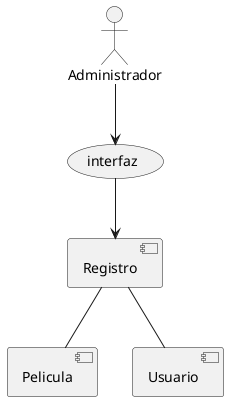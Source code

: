 @startuml

:Administrador: --> (interfaz)
(interfaz) --> [Registro]
[Registro] -- [Pelicula]
[Registro] -- [Usuario]

@enduml
